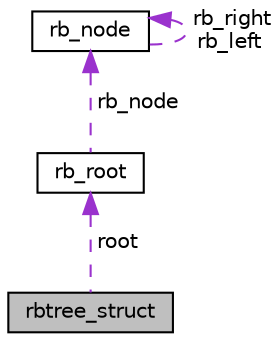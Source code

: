 digraph "rbtree_struct"
{
 // LATEX_PDF_SIZE
  edge [fontname="Helvetica",fontsize="10",labelfontname="Helvetica",labelfontsize="10"];
  node [fontname="Helvetica",fontsize="10",shape=record];
  Node1 [label="rbtree_struct",height=0.2,width=0.4,color="black", fillcolor="grey75", style="filled", fontcolor="black",tooltip=" "];
  Node2 -> Node1 [dir="back",color="darkorchid3",fontsize="10",style="dashed",label=" root" ,fontname="Helvetica"];
  Node2 [label="rb_root",height=0.2,width=0.4,color="black", fillcolor="white", style="filled",URL="$structrb__root.html",tooltip=" "];
  Node3 -> Node2 [dir="back",color="darkorchid3",fontsize="10",style="dashed",label=" rb_node" ,fontname="Helvetica"];
  Node3 [label="rb_node",height=0.2,width=0.4,color="black", fillcolor="white", style="filled",URL="$structrb__node.html",tooltip=" "];
  Node3 -> Node3 [dir="back",color="darkorchid3",fontsize="10",style="dashed",label=" rb_right\nrb_left" ,fontname="Helvetica"];
}
